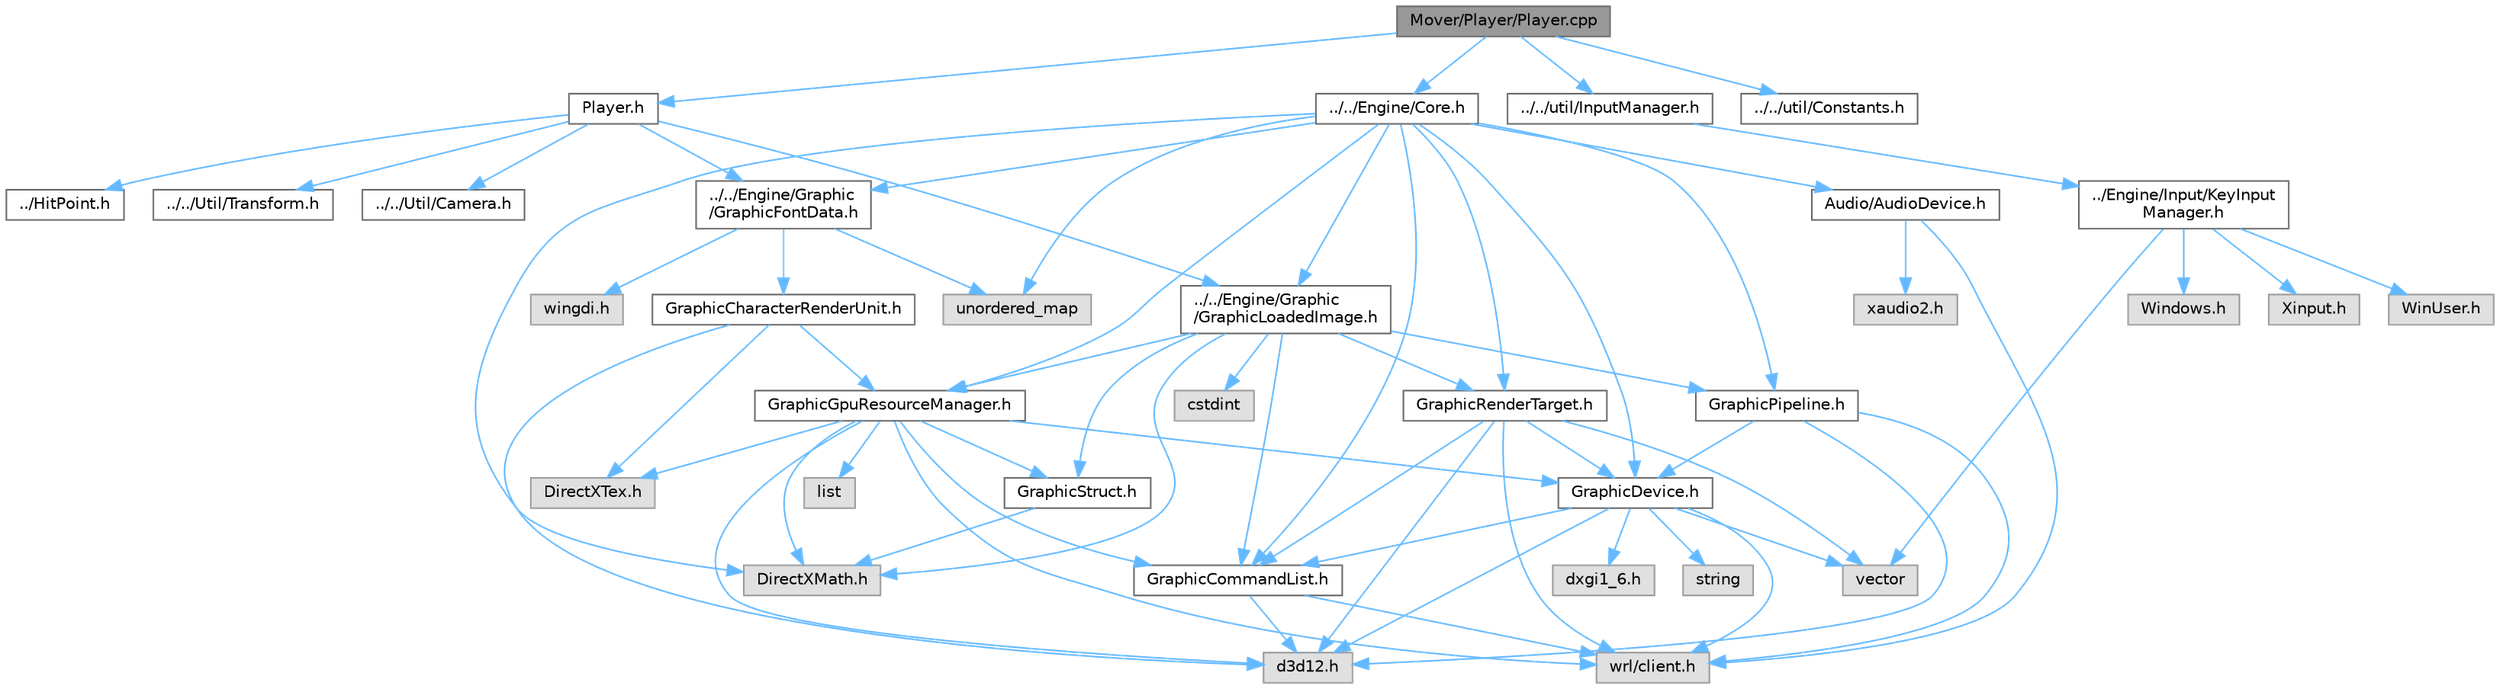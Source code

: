 digraph "Mover/Player/Player.cpp"
{
 // LATEX_PDF_SIZE
  bgcolor="transparent";
  edge [fontname=Helvetica,fontsize=10,labelfontname=Helvetica,labelfontsize=10];
  node [fontname=Helvetica,fontsize=10,shape=box,height=0.2,width=0.4];
  Node1 [id="Node000001",label="Mover/Player/Player.cpp",height=0.2,width=0.4,color="gray40", fillcolor="grey60", style="filled", fontcolor="black",tooltip=" "];
  Node1 -> Node2 [id="edge65_Node000001_Node000002",color="steelblue1",style="solid",tooltip=" "];
  Node2 [id="Node000002",label="Player.h",height=0.2,width=0.4,color="grey40", fillcolor="white", style="filled",URL="$_player_8h.html",tooltip=" "];
  Node2 -> Node3 [id="edge66_Node000002_Node000003",color="steelblue1",style="solid",tooltip=" "];
  Node3 [id="Node000003",label="../../Util/Transform.h",height=0.2,width=0.4,color="grey40", fillcolor="white", style="filled",URL="$_transform_8h.html",tooltip=" "];
  Node2 -> Node4 [id="edge67_Node000002_Node000004",color="steelblue1",style="solid",tooltip=" "];
  Node4 [id="Node000004",label="../../Util/Camera.h",height=0.2,width=0.4,color="grey40", fillcolor="white", style="filled",URL="$_camera_8h.html",tooltip=" "];
  Node2 -> Node5 [id="edge68_Node000002_Node000005",color="steelblue1",style="solid",tooltip=" "];
  Node5 [id="Node000005",label="../../Engine/Graphic\l/GraphicLoadedImage.h",height=0.2,width=0.4,color="grey40", fillcolor="white", style="filled",URL="$_graphic_loaded_image_8h.html",tooltip=" "];
  Node5 -> Node6 [id="edge69_Node000005_Node000006",color="steelblue1",style="solid",tooltip=" "];
  Node6 [id="Node000006",label="cstdint",height=0.2,width=0.4,color="grey60", fillcolor="#E0E0E0", style="filled",tooltip=" "];
  Node5 -> Node7 [id="edge70_Node000005_Node000007",color="steelblue1",style="solid",tooltip=" "];
  Node7 [id="Node000007",label="DirectXMath.h",height=0.2,width=0.4,color="grey60", fillcolor="#E0E0E0", style="filled",tooltip=" "];
  Node5 -> Node8 [id="edge71_Node000005_Node000008",color="steelblue1",style="solid",tooltip=" "];
  Node8 [id="Node000008",label="GraphicCommandList.h",height=0.2,width=0.4,color="grey40", fillcolor="white", style="filled",URL="$_graphic_command_list_8h.html",tooltip=" "];
  Node8 -> Node9 [id="edge72_Node000008_Node000009",color="steelblue1",style="solid",tooltip=" "];
  Node9 [id="Node000009",label="d3d12.h",height=0.2,width=0.4,color="grey60", fillcolor="#E0E0E0", style="filled",tooltip=" "];
  Node8 -> Node10 [id="edge73_Node000008_Node000010",color="steelblue1",style="solid",tooltip=" "];
  Node10 [id="Node000010",label="wrl/client.h",height=0.2,width=0.4,color="grey60", fillcolor="#E0E0E0", style="filled",tooltip=" "];
  Node5 -> Node11 [id="edge74_Node000005_Node000011",color="steelblue1",style="solid",tooltip=" "];
  Node11 [id="Node000011",label="GraphicPipeline.h",height=0.2,width=0.4,color="grey40", fillcolor="white", style="filled",URL="$_graphic_pipeline_8h.html",tooltip=" "];
  Node11 -> Node12 [id="edge75_Node000011_Node000012",color="steelblue1",style="solid",tooltip=" "];
  Node12 [id="Node000012",label="GraphicDevice.h",height=0.2,width=0.4,color="grey40", fillcolor="white", style="filled",URL="$_graphic_device_8h.html",tooltip=" "];
  Node12 -> Node9 [id="edge76_Node000012_Node000009",color="steelblue1",style="solid",tooltip=" "];
  Node12 -> Node13 [id="edge77_Node000012_Node000013",color="steelblue1",style="solid",tooltip=" "];
  Node13 [id="Node000013",label="dxgi1_6.h",height=0.2,width=0.4,color="grey60", fillcolor="#E0E0E0", style="filled",tooltip=" "];
  Node12 -> Node10 [id="edge78_Node000012_Node000010",color="steelblue1",style="solid",tooltip=" "];
  Node12 -> Node14 [id="edge79_Node000012_Node000014",color="steelblue1",style="solid",tooltip=" "];
  Node14 [id="Node000014",label="vector",height=0.2,width=0.4,color="grey60", fillcolor="#E0E0E0", style="filled",tooltip=" "];
  Node12 -> Node15 [id="edge80_Node000012_Node000015",color="steelblue1",style="solid",tooltip=" "];
  Node15 [id="Node000015",label="string",height=0.2,width=0.4,color="grey60", fillcolor="#E0E0E0", style="filled",tooltip=" "];
  Node12 -> Node8 [id="edge81_Node000012_Node000008",color="steelblue1",style="solid",tooltip=" "];
  Node11 -> Node9 [id="edge82_Node000011_Node000009",color="steelblue1",style="solid",tooltip=" "];
  Node11 -> Node10 [id="edge83_Node000011_Node000010",color="steelblue1",style="solid",tooltip=" "];
  Node5 -> Node16 [id="edge84_Node000005_Node000016",color="steelblue1",style="solid",tooltip=" "];
  Node16 [id="Node000016",label="GraphicRenderTarget.h",height=0.2,width=0.4,color="grey40", fillcolor="white", style="filled",URL="$_graphic_render_target_8h.html",tooltip=" "];
  Node16 -> Node12 [id="edge85_Node000016_Node000012",color="steelblue1",style="solid",tooltip=" "];
  Node16 -> Node8 [id="edge86_Node000016_Node000008",color="steelblue1",style="solid",tooltip=" "];
  Node16 -> Node14 [id="edge87_Node000016_Node000014",color="steelblue1",style="solid",tooltip=" "];
  Node16 -> Node9 [id="edge88_Node000016_Node000009",color="steelblue1",style="solid",tooltip=" "];
  Node16 -> Node10 [id="edge89_Node000016_Node000010",color="steelblue1",style="solid",tooltip=" "];
  Node5 -> Node17 [id="edge90_Node000005_Node000017",color="steelblue1",style="solid",tooltip=" "];
  Node17 [id="Node000017",label="GraphicGpuResourceManager.h",height=0.2,width=0.4,color="grey40", fillcolor="white", style="filled",URL="$_graphic_gpu_resource_manager_8h.html",tooltip=" "];
  Node17 -> Node12 [id="edge91_Node000017_Node000012",color="steelblue1",style="solid",tooltip=" "];
  Node17 -> Node8 [id="edge92_Node000017_Node000008",color="steelblue1",style="solid",tooltip=" "];
  Node17 -> Node18 [id="edge93_Node000017_Node000018",color="steelblue1",style="solid",tooltip=" "];
  Node18 [id="Node000018",label="GraphicStruct.h",height=0.2,width=0.4,color="grey40", fillcolor="white", style="filled",URL="$_graphic_struct_8h.html",tooltip=" "];
  Node18 -> Node7 [id="edge94_Node000018_Node000007",color="steelblue1",style="solid",tooltip=" "];
  Node17 -> Node9 [id="edge95_Node000017_Node000009",color="steelblue1",style="solid",tooltip=" "];
  Node17 -> Node7 [id="edge96_Node000017_Node000007",color="steelblue1",style="solid",tooltip=" "];
  Node17 -> Node19 [id="edge97_Node000017_Node000019",color="steelblue1",style="solid",tooltip=" "];
  Node19 [id="Node000019",label="DirectXTex.h",height=0.2,width=0.4,color="grey60", fillcolor="#E0E0E0", style="filled",tooltip=" "];
  Node17 -> Node20 [id="edge98_Node000017_Node000020",color="steelblue1",style="solid",tooltip=" "];
  Node20 [id="Node000020",label="list",height=0.2,width=0.4,color="grey60", fillcolor="#E0E0E0", style="filled",tooltip=" "];
  Node17 -> Node10 [id="edge99_Node000017_Node000010",color="steelblue1",style="solid",tooltip=" "];
  Node5 -> Node18 [id="edge100_Node000005_Node000018",color="steelblue1",style="solid",tooltip=" "];
  Node2 -> Node21 [id="edge101_Node000002_Node000021",color="steelblue1",style="solid",tooltip=" "];
  Node21 [id="Node000021",label="../../Engine/Graphic\l/GraphicFontData.h",height=0.2,width=0.4,color="grey40", fillcolor="white", style="filled",URL="$_graphic_font_data_8h.html",tooltip=" "];
  Node21 -> Node22 [id="edge102_Node000021_Node000022",color="steelblue1",style="solid",tooltip=" "];
  Node22 [id="Node000022",label="GraphicCharacterRenderUnit.h",height=0.2,width=0.4,color="grey40", fillcolor="white", style="filled",URL="$_graphic_character_render_unit_8h.html",tooltip=" "];
  Node22 -> Node17 [id="edge103_Node000022_Node000017",color="steelblue1",style="solid",tooltip=" "];
  Node22 -> Node9 [id="edge104_Node000022_Node000009",color="steelblue1",style="solid",tooltip=" "];
  Node22 -> Node19 [id="edge105_Node000022_Node000019",color="steelblue1",style="solid",tooltip=" "];
  Node21 -> Node23 [id="edge106_Node000021_Node000023",color="steelblue1",style="solid",tooltip=" "];
  Node23 [id="Node000023",label="unordered_map",height=0.2,width=0.4,color="grey60", fillcolor="#E0E0E0", style="filled",tooltip=" "];
  Node21 -> Node24 [id="edge107_Node000021_Node000024",color="steelblue1",style="solid",tooltip=" "];
  Node24 [id="Node000024",label="wingdi.h",height=0.2,width=0.4,color="grey60", fillcolor="#E0E0E0", style="filled",tooltip=" "];
  Node2 -> Node25 [id="edge108_Node000002_Node000025",color="steelblue1",style="solid",tooltip=" "];
  Node25 [id="Node000025",label="../HitPoint.h",height=0.2,width=0.4,color="grey40", fillcolor="white", style="filled",URL="$_hit_point_8h.html",tooltip=" "];
  Node1 -> Node26 [id="edge109_Node000001_Node000026",color="steelblue1",style="solid",tooltip=" "];
  Node26 [id="Node000026",label="../../Engine/Core.h",height=0.2,width=0.4,color="grey40", fillcolor="white", style="filled",URL="$_core_8h.html",tooltip=" "];
  Node26 -> Node12 [id="edge110_Node000026_Node000012",color="steelblue1",style="solid",tooltip=" "];
  Node26 -> Node8 [id="edge111_Node000026_Node000008",color="steelblue1",style="solid",tooltip=" "];
  Node26 -> Node16 [id="edge112_Node000026_Node000016",color="steelblue1",style="solid",tooltip=" "];
  Node26 -> Node11 [id="edge113_Node000026_Node000011",color="steelblue1",style="solid",tooltip=" "];
  Node26 -> Node17 [id="edge114_Node000026_Node000017",color="steelblue1",style="solid",tooltip=" "];
  Node26 -> Node5 [id="edge115_Node000026_Node000005",color="steelblue1",style="solid",tooltip=" "];
  Node26 -> Node21 [id="edge116_Node000026_Node000021",color="steelblue1",style="solid",tooltip=" "];
  Node26 -> Node27 [id="edge117_Node000026_Node000027",color="steelblue1",style="solid",tooltip=" "];
  Node27 [id="Node000027",label="Audio/AudioDevice.h",height=0.2,width=0.4,color="grey40", fillcolor="white", style="filled",URL="$_audio_device_8h.html",tooltip=" "];
  Node27 -> Node28 [id="edge118_Node000027_Node000028",color="steelblue1",style="solid",tooltip=" "];
  Node28 [id="Node000028",label="xaudio2.h",height=0.2,width=0.4,color="grey60", fillcolor="#E0E0E0", style="filled",tooltip=" "];
  Node27 -> Node10 [id="edge119_Node000027_Node000010",color="steelblue1",style="solid",tooltip=" "];
  Node26 -> Node7 [id="edge120_Node000026_Node000007",color="steelblue1",style="solid",tooltip=" "];
  Node26 -> Node23 [id="edge121_Node000026_Node000023",color="steelblue1",style="solid",tooltip=" "];
  Node1 -> Node29 [id="edge122_Node000001_Node000029",color="steelblue1",style="solid",tooltip=" "];
  Node29 [id="Node000029",label="../../util/InputManager.h",height=0.2,width=0.4,color="grey40", fillcolor="white", style="filled",URL="$_input_manager_8h.html",tooltip=" "];
  Node29 -> Node30 [id="edge123_Node000029_Node000030",color="steelblue1",style="solid",tooltip=" "];
  Node30 [id="Node000030",label="../Engine/Input/KeyInput\lManager.h",height=0.2,width=0.4,color="grey40", fillcolor="white", style="filled",URL="$_key_input_manager_8h.html",tooltip=" "];
  Node30 -> Node31 [id="edge124_Node000030_Node000031",color="steelblue1",style="solid",tooltip=" "];
  Node31 [id="Node000031",label="Windows.h",height=0.2,width=0.4,color="grey60", fillcolor="#E0E0E0", style="filled",tooltip=" "];
  Node30 -> Node32 [id="edge125_Node000030_Node000032",color="steelblue1",style="solid",tooltip=" "];
  Node32 [id="Node000032",label="Xinput.h",height=0.2,width=0.4,color="grey60", fillcolor="#E0E0E0", style="filled",tooltip=" "];
  Node30 -> Node33 [id="edge126_Node000030_Node000033",color="steelblue1",style="solid",tooltip=" "];
  Node33 [id="Node000033",label="WinUser.h",height=0.2,width=0.4,color="grey60", fillcolor="#E0E0E0", style="filled",tooltip=" "];
  Node30 -> Node14 [id="edge127_Node000030_Node000014",color="steelblue1",style="solid",tooltip=" "];
  Node1 -> Node34 [id="edge128_Node000001_Node000034",color="steelblue1",style="solid",tooltip=" "];
  Node34 [id="Node000034",label="../../util/Constants.h",height=0.2,width=0.4,color="grey40", fillcolor="white", style="filled",URL="$_constants_8h.html",tooltip=" "];
}
